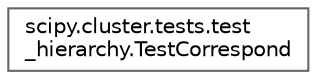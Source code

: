 digraph "Graphical Class Hierarchy"
{
 // LATEX_PDF_SIZE
  bgcolor="transparent";
  edge [fontname=Helvetica,fontsize=10,labelfontname=Helvetica,labelfontsize=10];
  node [fontname=Helvetica,fontsize=10,shape=box,height=0.2,width=0.4];
  rankdir="LR";
  Node0 [id="Node000000",label="scipy.cluster.tests.test\l_hierarchy.TestCorrespond",height=0.2,width=0.4,color="grey40", fillcolor="white", style="filled",URL="$d1/d27/classscipy_1_1cluster_1_1tests_1_1test__hierarchy_1_1TestCorrespond.html",tooltip=" "];
}
